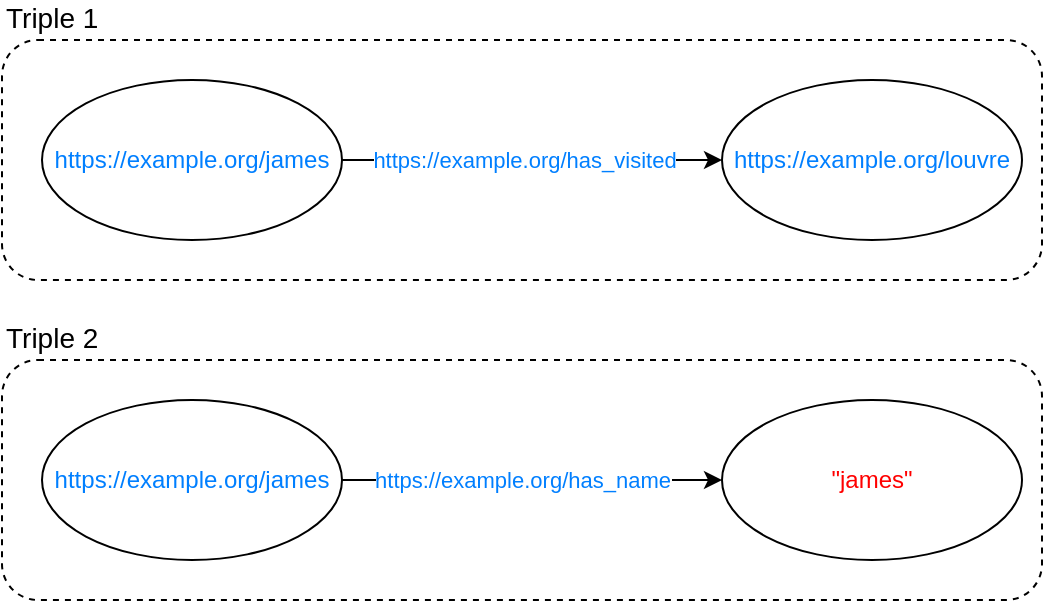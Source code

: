 <mxfile>
    <diagram id="QaVprELXxba0TeY-F8iI" name="Page-1">
        <mxGraphModel dx="1054" dy="823" grid="1" gridSize="10" guides="1" tooltips="1" connect="1" arrows="1" fold="1" page="1" pageScale="1" pageWidth="850" pageHeight="1100" background="#FFFFFF" math="0" shadow="0">
            <root>
                <mxCell id="0"/>
                <mxCell id="1" parent="0"/>
                <mxCell id="14" value="&lt;font color=&quot;#000000&quot;&gt;Triple 2&lt;br&gt;&lt;/font&gt;" style="rounded=1;whiteSpace=wrap;html=1;fontSize=14;fontColor=#007FFF;dashed=1;verticalAlign=bottom;labelPosition=center;verticalLabelPosition=top;align=left;" vertex="1" parent="1">
                    <mxGeometry x="60" y="460" width="520" height="120" as="geometry"/>
                </mxCell>
                <mxCell id="13" value="&lt;font color=&quot;#000000&quot;&gt;Triple 1&lt;/font&gt;" style="rounded=1;whiteSpace=wrap;html=1;fontSize=14;fontColor=#007FFF;dashed=1;verticalAlign=bottom;labelPosition=center;verticalLabelPosition=top;align=left;" vertex="1" parent="1">
                    <mxGeometry x="60" y="300" width="520" height="120" as="geometry"/>
                </mxCell>
                <mxCell id="6" style="edgeStyle=orthogonalEdgeStyle;rounded=0;orthogonalLoop=1;jettySize=auto;html=1;fontColor=#007FFF;" edge="1" parent="1" source="4" target="5">
                    <mxGeometry relative="1" as="geometry"/>
                </mxCell>
                <mxCell id="7" value="https://example.org/has_visited" style="edgeLabel;html=1;align=center;verticalAlign=middle;resizable=0;points=[];fontColor=#007FFF;" vertex="1" connectable="0" parent="6">
                    <mxGeometry x="-0.165" y="2" relative="1" as="geometry">
                        <mxPoint x="11" y="2" as="offset"/>
                    </mxGeometry>
                </mxCell>
                <mxCell id="4" value="&lt;span&gt;https://example.org/james&lt;/span&gt;" style="ellipse;whiteSpace=wrap;html=1;fontColor=#007FFF;" vertex="1" parent="1">
                    <mxGeometry x="80" y="320" width="150" height="80" as="geometry"/>
                </mxCell>
                <mxCell id="5" value="&lt;span&gt;https://example.org/louvre&lt;/span&gt;" style="ellipse;whiteSpace=wrap;html=1;fontColor=#007FFF;" vertex="1" parent="1">
                    <mxGeometry x="420" y="320" width="150" height="80" as="geometry"/>
                </mxCell>
                <mxCell id="10" style="edgeStyle=orthogonalEdgeStyle;rounded=0;orthogonalLoop=1;jettySize=auto;html=1;entryX=0;entryY=0.5;entryDx=0;entryDy=0;fontColor=#007FFF;" edge="1" parent="1" source="8" target="9">
                    <mxGeometry relative="1" as="geometry"/>
                </mxCell>
                <mxCell id="12" value="https://example.org/has_name" style="edgeLabel;html=1;align=center;verticalAlign=middle;resizable=0;points=[];fontColor=#007FFF;" vertex="1" connectable="0" parent="10">
                    <mxGeometry x="0.179" y="2" relative="1" as="geometry">
                        <mxPoint x="-22" y="2" as="offset"/>
                    </mxGeometry>
                </mxCell>
                <mxCell id="8" value="&lt;span&gt;https://example.org/james&lt;/span&gt;" style="ellipse;whiteSpace=wrap;html=1;fontColor=#007FFF;" vertex="1" parent="1">
                    <mxGeometry x="80" y="480" width="150" height="80" as="geometry"/>
                </mxCell>
                <mxCell id="9" value="&lt;span&gt;&lt;font color=&quot;#ff0000&quot;&gt;&quot;james&quot;&lt;/font&gt;&lt;/span&gt;" style="ellipse;whiteSpace=wrap;html=1;fontColor=#007FFF;" vertex="1" parent="1">
                    <mxGeometry x="420" y="480" width="150" height="80" as="geometry"/>
                </mxCell>
            </root>
        </mxGraphModel>
    </diagram>
</mxfile>